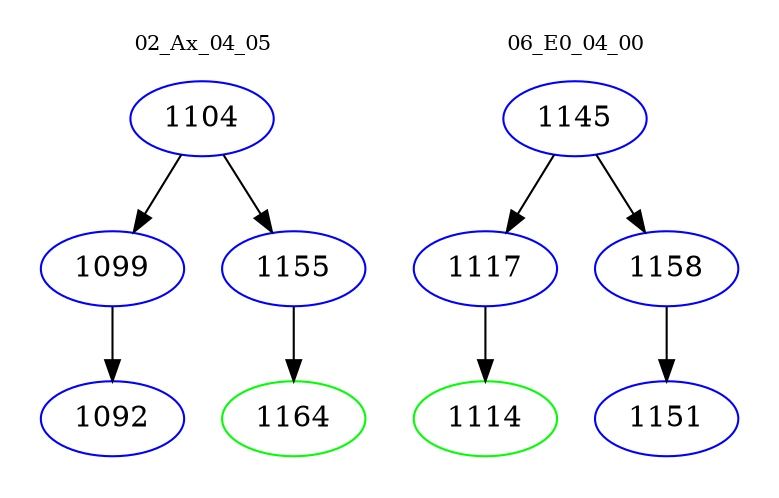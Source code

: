 digraph{
subgraph cluster_0 {
color = white
label = "02_Ax_04_05";
fontsize=10;
T0_1104 [label="1104", color="blue"]
T0_1104 -> T0_1099 [color="black"]
T0_1099 [label="1099", color="blue"]
T0_1099 -> T0_1092 [color="black"]
T0_1092 [label="1092", color="blue"]
T0_1104 -> T0_1155 [color="black"]
T0_1155 [label="1155", color="blue"]
T0_1155 -> T0_1164 [color="black"]
T0_1164 [label="1164", color="green"]
}
subgraph cluster_1 {
color = white
label = "06_E0_04_00";
fontsize=10;
T1_1145 [label="1145", color="blue"]
T1_1145 -> T1_1117 [color="black"]
T1_1117 [label="1117", color="blue"]
T1_1117 -> T1_1114 [color="black"]
T1_1114 [label="1114", color="green"]
T1_1145 -> T1_1158 [color="black"]
T1_1158 [label="1158", color="blue"]
T1_1158 -> T1_1151 [color="black"]
T1_1151 [label="1151", color="blue"]
}
}

